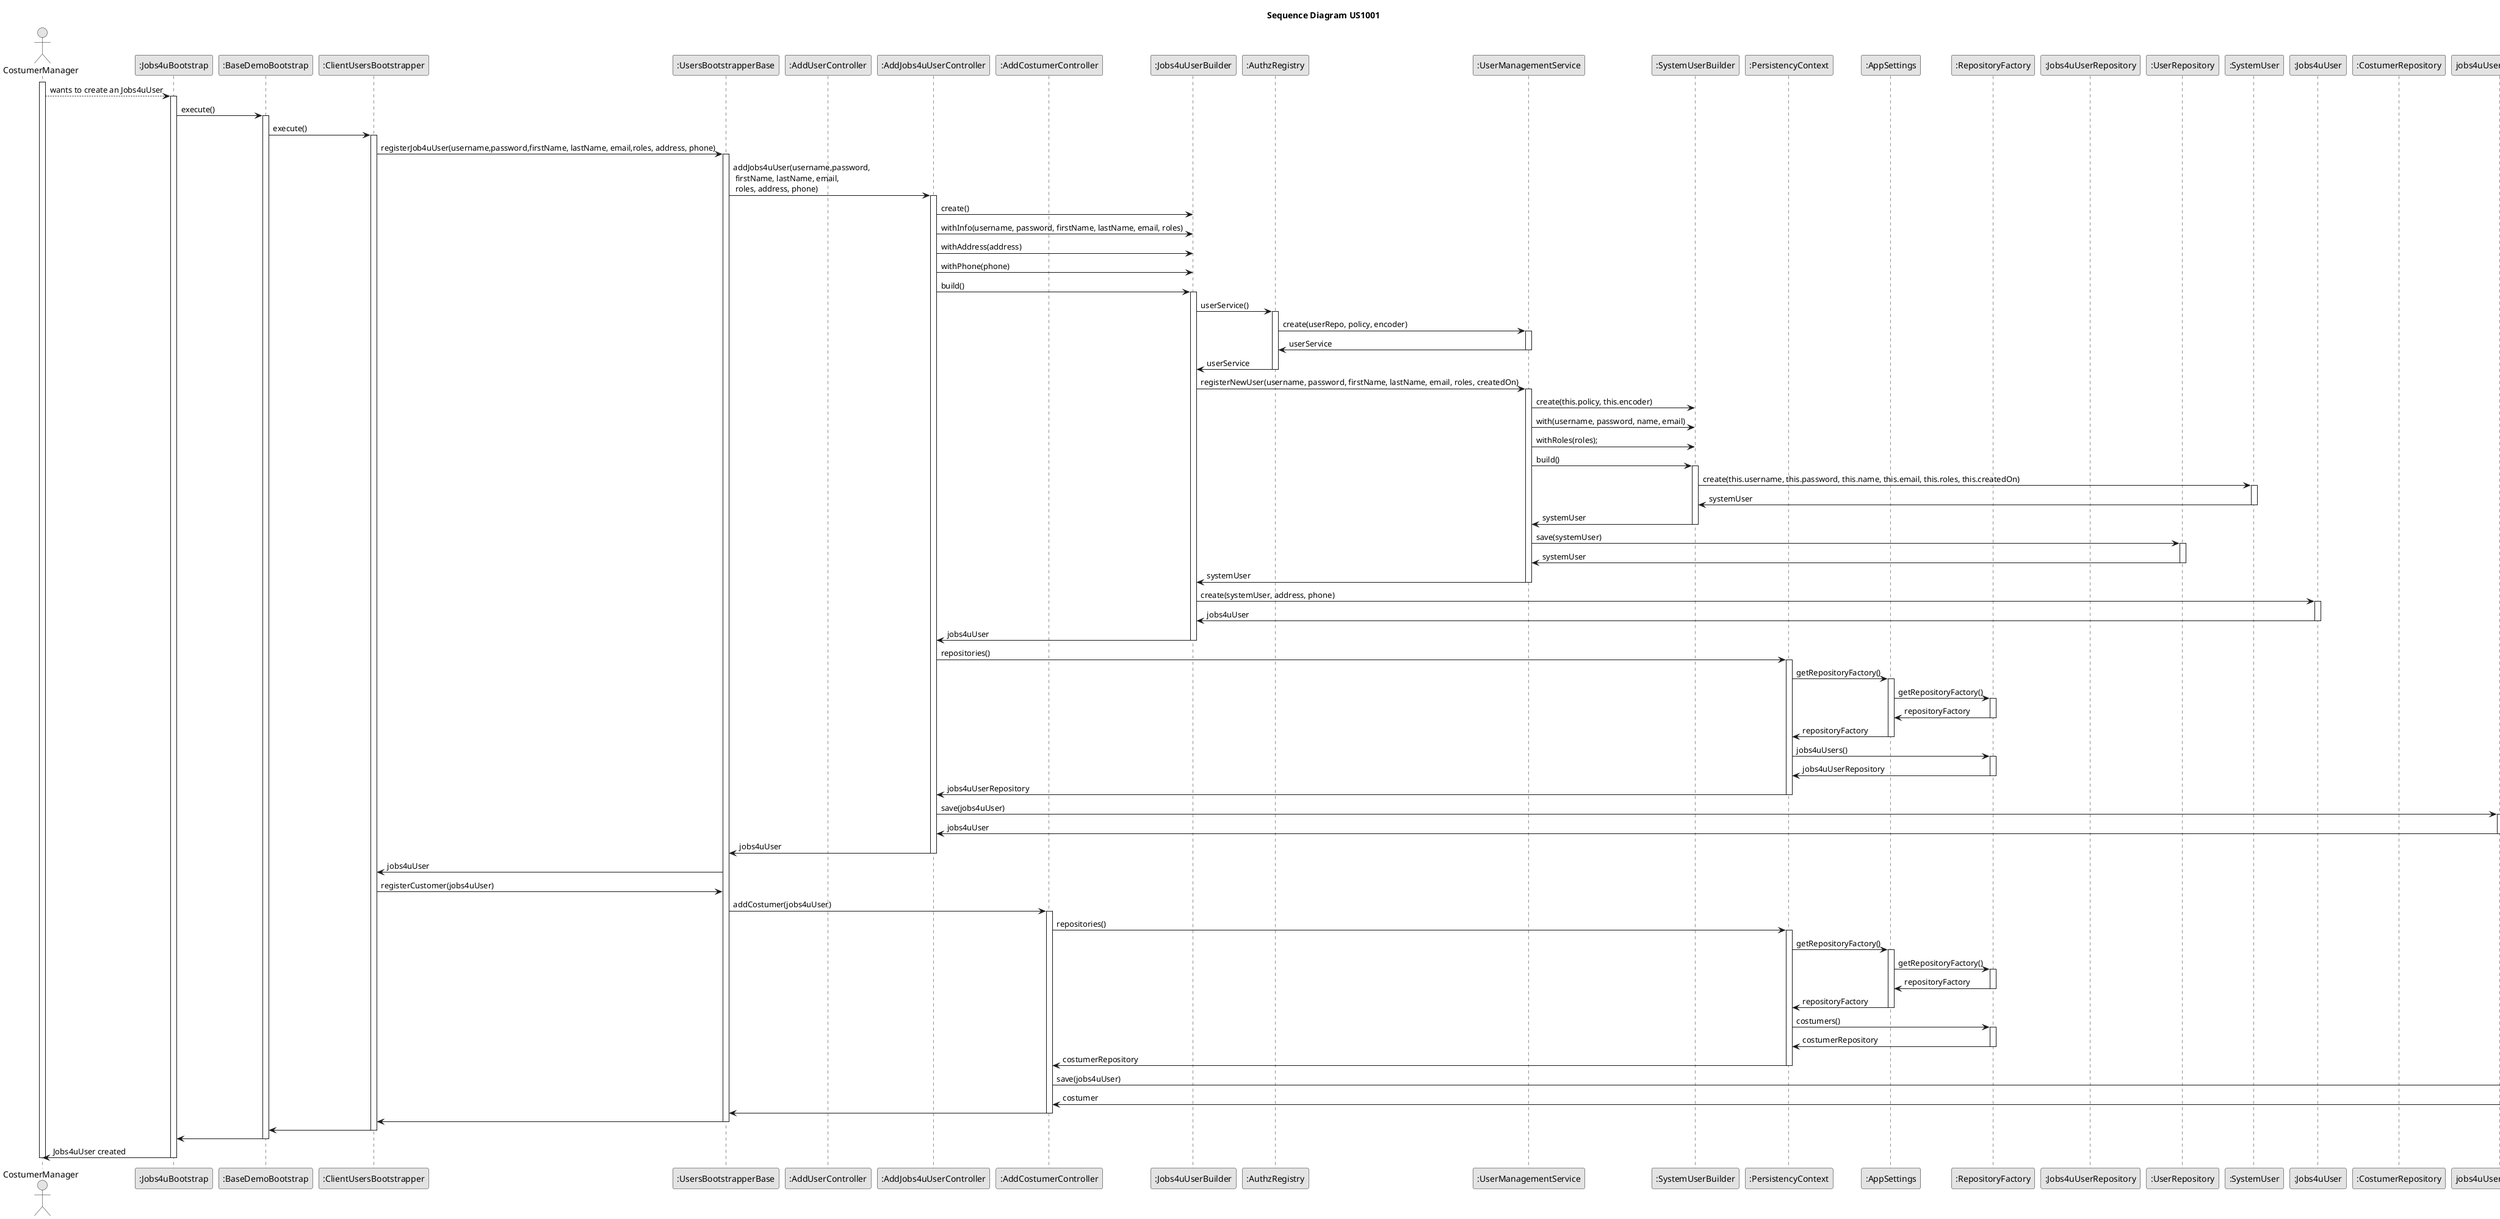 @startuml Sequence Diagram US1001
skinparam monochrome true
skinparam packageStyle rectangle
skinparam shadowing false

title Sequence Diagram US1001

actor "CostumerManager" as CM
participant ":Jobs4uBootstrap" as jobs4uBoot
participant ":BaseDemoBootstrap" as BaseDemoBoot
participant ":ClientUsersBootstrapper" as ClientUsersBoot
participant ":UsersBootstrapperBase" as UsersBootBase

participant ":AddUserController" as addUsrCtrl
participant ":AddJobs4uUserController" as addJobs4uUserCtrl
participant ":AddCostumerController" as addCostumerCtrl
participant ":Jobs4uUserBuilder" as jobs4uUserBuilder

participant ":AuthzRegistry" as authzReg
participant ":UserManagementService" as usrMgmtSvc
participant ":SystemUserBuilder" as sysUserBuilder

participant ":PersistencyContext" as PC
participant ":AppSettings" as APPS
participant ":RepositoryFactory" as RF

participant ":Jobs4uUserRepository" as jobs4uUsrRepo
participant ":UserRepository" as userRepo

participant ":SystemUser" as sysUsr
participant ":Jobs4uUser" as jobs4uUsr

participant ":CostumerRepository" as costumerRepo


activate CM

    CM --> jobs4uBoot : wants to create an Jobs4uUser
    activate jobs4uBoot

    jobs4uBoot -> BaseDemoBoot : execute()
    activate BaseDemoBoot

    BaseDemoBoot -> ClientUsersBoot : execute()
    activate ClientUsersBoot

    ClientUsersBoot -> UsersBootBase : registerJob4uUser(username,password,firstName, lastName, email,roles, address, phone)
    activate UsersBootBase

    UsersBootBase -> addJobs4uUserCtrl : addJobs4uUser(username,password,\n firstName, lastName, email,\n roles, address, phone)
    activate addJobs4uUserCtrl

    addJobs4uUserCtrl -> jobs4uUserBuilder : create()
    addJobs4uUserCtrl -> jobs4uUserBuilder : withInfo(username, password, firstName, lastName, email, roles)
    addJobs4uUserCtrl -> jobs4uUserBuilder : withAddress(address)
    addJobs4uUserCtrl -> jobs4uUserBuilder : withPhone(phone)
    addJobs4uUserCtrl -> jobs4uUserBuilder : build()
    activate jobs4uUserBuilder

    jobs4uUserBuilder -> authzReg : userService()
    activate authzReg

    authzReg -> usrMgmtSvc : create(userRepo, policy, encoder)
    activate usrMgmtSvc

    usrMgmtSvc -> authzReg : userService
    deactivate usrMgmtSvc

    authzReg -> jobs4uUserBuilder : userService
    deactivate authzReg

    jobs4uUserBuilder -> usrMgmtSvc : registerNewUser(username, password, firstName, lastName, email, roles, createdOn)
    activate usrMgmtSvc

    usrMgmtSvc -> sysUserBuilder : create(this.policy, this.encoder)
    usrMgmtSvc -> sysUserBuilder : with(username, password, name, email)
    usrMgmtSvc -> sysUserBuilder : withRoles(roles);
    usrMgmtSvc -> sysUserBuilder : build()
    activate sysUserBuilder

    sysUserBuilder -> sysUsr : create(this.username, this.password, this.name, this.email, this.roles, this.createdOn)
    activate sysUsr

    sysUsr -> sysUserBuilder : systemUser
    deactivate sysUsr

    sysUserBuilder -> usrMgmtSvc : systemUser
    deactivate sysUserBuilder

    usrMgmtSvc -> userRepo : save(systemUser)
    activate userRepo

    userRepo -> usrMgmtSvc : systemUser
    deactivate userRepo

    usrMgmtSvc -> jobs4uUserBuilder : systemUser
    deactivate usrMgmtSvc

    jobs4uUserBuilder -> jobs4uUsr : create(systemUser, address, phone)
    activate jobs4uUsr

    jobs4uUsr -> jobs4uUserBuilder : jobs4uUser
    deactivate jobs4uUsr

    jobs4uUserBuilder -> addJobs4uUserCtrl : jobs4uUser

    deactivate jobs4uUserBuilder

    addJobs4uUserCtrl -> PC : repositories()
    activate PC

    PC -> APPS : getRepositoryFactory()
    activate APPS

    APPS -> RF : getRepositoryFactory()
    activate RF

    RF -> APPS : repositoryFactory
    deactivate RF

    APPS -> PC : repositoryFactory
    deactivate APPS

    PC -> RF : jobs4uUsers()
    activate RF

    RF -> PC : jobs4uUserRepository
    deactivate RF

    PC -> addJobs4uUserCtrl : jobs4uUserRepository
    deactivate PC

    addJobs4uUserCtrl -> jobs4uUserRepository : save(jobs4uUser)
    activate jobs4uUserRepository

    jobs4uUserRepository -> addJobs4uUserCtrl : jobs4uUser
    deactivate jobs4uUserRepository

    addJobs4uUserCtrl -> UsersBootBase : jobs4uUser
    deactivate addJobs4uUserCtrl

    UsersBootBase -> ClientUsersBoot : jobs4uUser
    ClientUsersBoot -> UsersBootBase :  registerCustomer(jobs4uUser)
    UsersBootBase -> addCostumerCtrl : addCostumer(jobs4uUser)
    activate addCostumerCtrl

    addCostumerCtrl -> PC : repositories()
    activate PC

    PC -> APPS : getRepositoryFactory()
    activate APPS

    APPS -> RF : getRepositoryFactory()
    activate RF

    RF -> APPS : repositoryFactory
    deactivate RF

    APPS -> PC : repositoryFactory
    deactivate APPS

    PC -> RF : costumers()
    activate RF

    RF -> PC : costumerRepository
    deactivate RF

    PC -> addCostumerCtrl : costumerRepository
    deactivate PC

    addCostumerCtrl -> costumerRepository : save(jobs4uUser)
    activate costumerRepository

    costumerRepository -> addCostumerCtrl : costumer
    deactivate costumerRepository

    addCostumerCtrl -> UsersBootBase
    deactivate addCostumerCtrl

    UsersBootBase -> ClientUsersBoot
    deactivate UsersBootBase

    ClientUsersBoot -> BaseDemoBoot
    deactivate ClientUsersBoot

    BaseDemoBoot -> jobs4uBoot
    deactivate BaseDemoBoot

    jobs4uBoot -> CM : Jobs4uUser created
    deactivate jobs4uBoot

deactivate CM

@enduml
